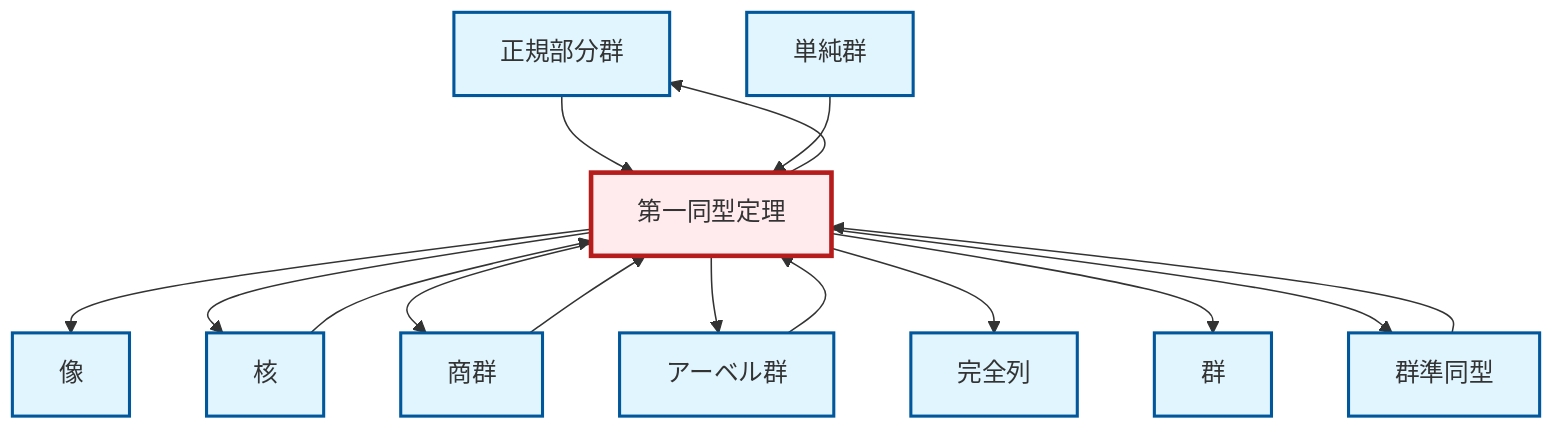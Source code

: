 graph TD
    classDef definition fill:#e1f5fe,stroke:#01579b,stroke-width:2px
    classDef theorem fill:#f3e5f5,stroke:#4a148c,stroke-width:2px
    classDef axiom fill:#fff3e0,stroke:#e65100,stroke-width:2px
    classDef example fill:#e8f5e9,stroke:#1b5e20,stroke-width:2px
    classDef current fill:#ffebee,stroke:#b71c1c,stroke-width:3px
    def-group["群"]:::definition
    def-image["像"]:::definition
    def-normal-subgroup["正規部分群"]:::definition
    def-exact-sequence["完全列"]:::definition
    def-quotient-group["商群"]:::definition
    def-simple-group["単純群"]:::definition
    def-homomorphism["群準同型"]:::definition
    def-kernel["核"]:::definition
    thm-first-isomorphism["第一同型定理"]:::theorem
    def-abelian-group["アーベル群"]:::definition
    def-quotient-group --> thm-first-isomorphism
    def-abelian-group --> thm-first-isomorphism
    thm-first-isomorphism --> def-image
    thm-first-isomorphism --> def-kernel
    def-kernel --> thm-first-isomorphism
    thm-first-isomorphism --> def-normal-subgroup
    def-normal-subgroup --> thm-first-isomorphism
    thm-first-isomorphism --> def-quotient-group
    thm-first-isomorphism --> def-abelian-group
    thm-first-isomorphism --> def-exact-sequence
    def-homomorphism --> thm-first-isomorphism
    thm-first-isomorphism --> def-group
    def-simple-group --> thm-first-isomorphism
    thm-first-isomorphism --> def-homomorphism
    class thm-first-isomorphism current